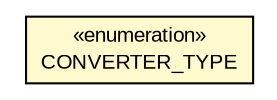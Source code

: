 #!/usr/local/bin/dot
#
# Class diagram 
# Generated by UMLGraph version R5_6-24-gf6e263 (http://www.umlgraph.org/)
#

digraph G {
	edge [fontname="arial",fontsize=10,labelfontname="arial",labelfontsize=10];
	node [fontname="arial",fontsize=10,shape=plaintext];
	nodesep=0.25;
	ranksep=0.5;
	// nl.mineleni.cbsviewer.servlet.wms.FeatureInfoResponseConverter.CONVERTER_TYPE
	c2108 [label=<<table title="nl.mineleni.cbsviewer.servlet.wms.FeatureInfoResponseConverter.CONVERTER_TYPE" border="0" cellborder="1" cellspacing="0" cellpadding="2" port="p" bgcolor="lemonChiffon" href="./FeatureInfoResponseConverter.CONVERTER_TYPE.html">
		<tr><td><table border="0" cellspacing="0" cellpadding="1">
<tr><td align="center" balign="center"> &#171;enumeration&#187; </td></tr>
<tr><td align="center" balign="center"> CONVERTER_TYPE </td></tr>
		</table></td></tr>
		</table>>, URL="./FeatureInfoResponseConverter.CONVERTER_TYPE.html", fontname="arial", fontcolor="black", fontsize=10.0];
}

